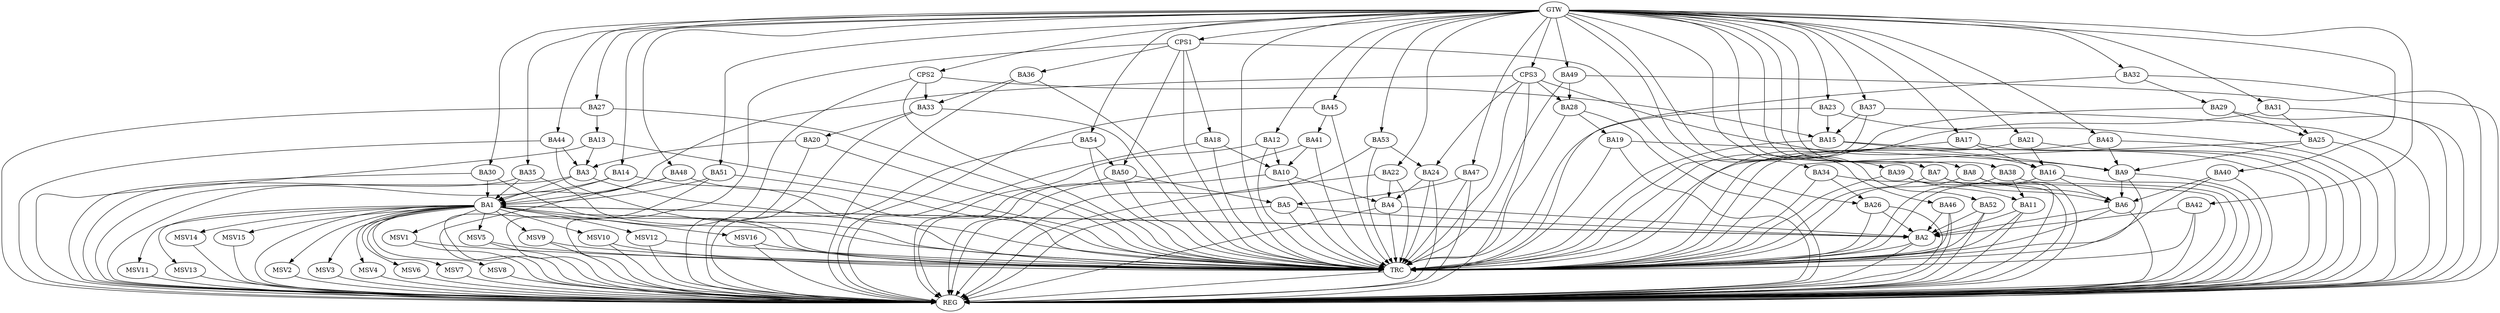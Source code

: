 strict digraph G {
  BA1 [ label="BA1" ];
  BA2 [ label="BA2" ];
  BA3 [ label="BA3" ];
  BA4 [ label="BA4" ];
  BA5 [ label="BA5" ];
  BA6 [ label="BA6" ];
  BA7 [ label="BA7" ];
  BA8 [ label="BA8" ];
  BA9 [ label="BA9" ];
  BA10 [ label="BA10" ];
  BA11 [ label="BA11" ];
  BA12 [ label="BA12" ];
  BA13 [ label="BA13" ];
  BA14 [ label="BA14" ];
  BA15 [ label="BA15" ];
  BA16 [ label="BA16" ];
  BA17 [ label="BA17" ];
  BA18 [ label="BA18" ];
  BA19 [ label="BA19" ];
  BA20 [ label="BA20" ];
  BA21 [ label="BA21" ];
  BA22 [ label="BA22" ];
  BA23 [ label="BA23" ];
  BA24 [ label="BA24" ];
  BA25 [ label="BA25" ];
  BA26 [ label="BA26" ];
  BA27 [ label="BA27" ];
  BA28 [ label="BA28" ];
  BA29 [ label="BA29" ];
  BA30 [ label="BA30" ];
  BA31 [ label="BA31" ];
  BA32 [ label="BA32" ];
  BA33 [ label="BA33" ];
  BA34 [ label="BA34" ];
  BA35 [ label="BA35" ];
  BA36 [ label="BA36" ];
  BA37 [ label="BA37" ];
  BA38 [ label="BA38" ];
  BA39 [ label="BA39" ];
  BA40 [ label="BA40" ];
  BA41 [ label="BA41" ];
  BA42 [ label="BA42" ];
  BA43 [ label="BA43" ];
  BA44 [ label="BA44" ];
  BA45 [ label="BA45" ];
  BA46 [ label="BA46" ];
  BA47 [ label="BA47" ];
  BA48 [ label="BA48" ];
  BA49 [ label="BA49" ];
  BA50 [ label="BA50" ];
  BA51 [ label="BA51" ];
  BA52 [ label="BA52" ];
  BA53 [ label="BA53" ];
  BA54 [ label="BA54" ];
  CPS1 [ label="CPS1" ];
  CPS2 [ label="CPS2" ];
  CPS3 [ label="CPS3" ];
  GTW [ label="GTW" ];
  REG [ label="REG" ];
  TRC [ label="TRC" ];
  MSV1 [ label="MSV1" ];
  MSV2 [ label="MSV2" ];
  MSV3 [ label="MSV3" ];
  MSV4 [ label="MSV4" ];
  MSV5 [ label="MSV5" ];
  MSV6 [ label="MSV6" ];
  MSV7 [ label="MSV7" ];
  MSV8 [ label="MSV8" ];
  MSV9 [ label="MSV9" ];
  MSV10 [ label="MSV10" ];
  MSV11 [ label="MSV11" ];
  MSV12 [ label="MSV12" ];
  MSV13 [ label="MSV13" ];
  MSV14 [ label="MSV14" ];
  MSV15 [ label="MSV15" ];
  MSV16 [ label="MSV16" ];
  BA1 -> BA2;
  BA2 -> BA1;
  BA3 -> BA1;
  BA4 -> BA2;
  BA5 -> BA2;
  BA6 -> BA2;
  BA7 -> BA6;
  BA8 -> BA6;
  BA9 -> BA6;
  BA10 -> BA4;
  BA11 -> BA2;
  BA12 -> BA10;
  BA13 -> BA3;
  BA14 -> BA1;
  BA15 -> BA9;
  BA16 -> BA6;
  BA17 -> BA16;
  BA18 -> BA10;
  BA19 -> BA9;
  BA20 -> BA3;
  BA21 -> BA16;
  BA22 -> BA4;
  BA23 -> BA15;
  BA24 -> BA4;
  BA25 -> BA9;
  BA26 -> BA2;
  BA27 -> BA13;
  BA28 -> BA19;
  BA29 -> BA25;
  BA30 -> BA1;
  BA31 -> BA25;
  BA32 -> BA29;
  BA33 -> BA20;
  BA34 -> BA26;
  BA35 -> BA1;
  BA36 -> BA33;
  BA37 -> BA15;
  BA38 -> BA11;
  BA39 -> BA11;
  BA40 -> BA6;
  BA41 -> BA10;
  BA42 -> BA2;
  BA43 -> BA9;
  BA44 -> BA3;
  BA45 -> BA41;
  BA46 -> BA2;
  BA47 -> BA5;
  BA48 -> BA1;
  BA49 -> BA28;
  BA50 -> BA5;
  BA51 -> BA1;
  BA52 -> BA2;
  BA53 -> BA24;
  BA54 -> BA50;
  CPS1 -> BA50;
  CPS1 -> BA18;
  CPS1 -> BA26;
  CPS1 -> BA36;
  CPS2 -> BA15;
  CPS2 -> BA33;
  CPS3 -> BA1;
  CPS3 -> BA24;
  CPS3 -> BA28;
  CPS3 -> BA16;
  GTW -> BA7;
  GTW -> BA8;
  GTW -> BA12;
  GTW -> BA14;
  GTW -> BA17;
  GTW -> BA21;
  GTW -> BA22;
  GTW -> BA23;
  GTW -> BA27;
  GTW -> BA30;
  GTW -> BA31;
  GTW -> BA32;
  GTW -> BA34;
  GTW -> BA35;
  GTW -> BA37;
  GTW -> BA38;
  GTW -> BA39;
  GTW -> BA40;
  GTW -> BA42;
  GTW -> BA43;
  GTW -> BA44;
  GTW -> BA45;
  GTW -> BA46;
  GTW -> BA47;
  GTW -> BA48;
  GTW -> BA49;
  GTW -> BA51;
  GTW -> BA52;
  GTW -> BA53;
  GTW -> BA54;
  GTW -> CPS1;
  GTW -> CPS2;
  GTW -> CPS3;
  BA1 -> REG;
  BA2 -> REG;
  BA3 -> REG;
  BA4 -> REG;
  BA5 -> REG;
  BA6 -> REG;
  BA7 -> REG;
  BA8 -> REG;
  BA9 -> REG;
  BA10 -> REG;
  BA11 -> REG;
  BA12 -> REG;
  BA13 -> REG;
  BA14 -> REG;
  BA15 -> REG;
  BA16 -> REG;
  BA17 -> REG;
  BA18 -> REG;
  BA19 -> REG;
  BA20 -> REG;
  BA21 -> REG;
  BA22 -> REG;
  BA23 -> REG;
  BA24 -> REG;
  BA25 -> REG;
  BA26 -> REG;
  BA27 -> REG;
  BA28 -> REG;
  BA29 -> REG;
  BA30 -> REG;
  BA31 -> REG;
  BA32 -> REG;
  BA33 -> REG;
  BA34 -> REG;
  BA35 -> REG;
  BA36 -> REG;
  BA37 -> REG;
  BA38 -> REG;
  BA39 -> REG;
  BA40 -> REG;
  BA41 -> REG;
  BA42 -> REG;
  BA43 -> REG;
  BA44 -> REG;
  BA45 -> REG;
  BA46 -> REG;
  BA47 -> REG;
  BA48 -> REG;
  BA49 -> REG;
  BA50 -> REG;
  BA51 -> REG;
  BA52 -> REG;
  BA53 -> REG;
  BA54 -> REG;
  CPS1 -> REG;
  CPS2 -> REG;
  CPS3 -> REG;
  BA1 -> TRC;
  BA2 -> TRC;
  BA3 -> TRC;
  BA4 -> TRC;
  BA5 -> TRC;
  BA6 -> TRC;
  BA7 -> TRC;
  BA8 -> TRC;
  BA9 -> TRC;
  BA10 -> TRC;
  BA11 -> TRC;
  BA12 -> TRC;
  BA13 -> TRC;
  BA14 -> TRC;
  BA15 -> TRC;
  BA16 -> TRC;
  BA17 -> TRC;
  BA18 -> TRC;
  BA19 -> TRC;
  BA20 -> TRC;
  BA21 -> TRC;
  BA22 -> TRC;
  BA23 -> TRC;
  BA24 -> TRC;
  BA25 -> TRC;
  BA26 -> TRC;
  BA27 -> TRC;
  BA28 -> TRC;
  BA29 -> TRC;
  BA30 -> TRC;
  BA31 -> TRC;
  BA32 -> TRC;
  BA33 -> TRC;
  BA34 -> TRC;
  BA35 -> TRC;
  BA36 -> TRC;
  BA37 -> TRC;
  BA38 -> TRC;
  BA39 -> TRC;
  BA40 -> TRC;
  BA41 -> TRC;
  BA42 -> TRC;
  BA43 -> TRC;
  BA44 -> TRC;
  BA45 -> TRC;
  BA46 -> TRC;
  BA47 -> TRC;
  BA48 -> TRC;
  BA49 -> TRC;
  BA50 -> TRC;
  BA51 -> TRC;
  BA52 -> TRC;
  BA53 -> TRC;
  BA54 -> TRC;
  CPS1 -> TRC;
  CPS2 -> TRC;
  CPS3 -> TRC;
  GTW -> TRC;
  TRC -> REG;
  BA1 -> MSV1;
  BA1 -> MSV2;
  BA1 -> MSV3;
  BA1 -> MSV4;
  BA1 -> MSV5;
  BA1 -> MSV6;
  MSV1 -> REG;
  MSV1 -> TRC;
  MSV2 -> REG;
  MSV3 -> REG;
  MSV4 -> REG;
  MSV5 -> REG;
  MSV5 -> TRC;
  MSV6 -> REG;
  BA1 -> MSV7;
  MSV7 -> REG;
  BA1 -> MSV8;
  MSV8 -> REG;
  BA1 -> MSV9;
  BA1 -> MSV10;
  MSV9 -> REG;
  MSV9 -> TRC;
  MSV10 -> REG;
  MSV10 -> TRC;
  BA1 -> MSV11;
  MSV11 -> REG;
  BA1 -> MSV12;
  BA1 -> MSV13;
  MSV12 -> REG;
  MSV12 -> TRC;
  MSV13 -> REG;
  BA1 -> MSV14;
  MSV14 -> REG;
  BA1 -> MSV15;
  MSV15 -> REG;
  BA1 -> MSV16;
  MSV16 -> REG;
  MSV16 -> TRC;
}
